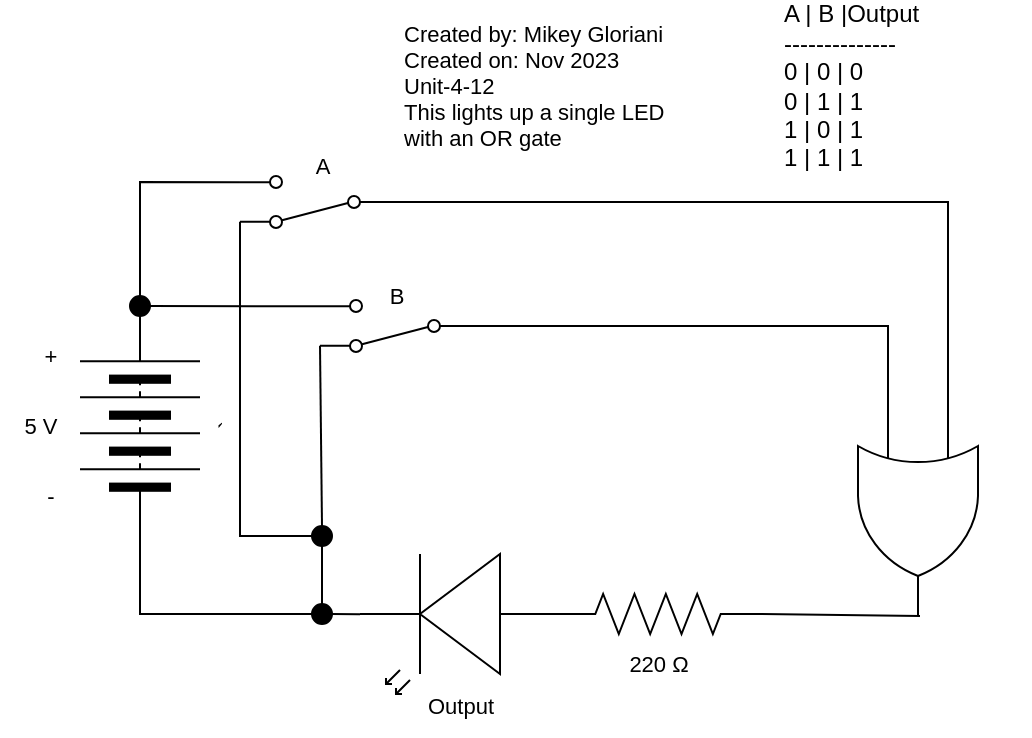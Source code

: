 <mxfile>
    <diagram id="XLf0YkoMVfi3GiiFKcuV" name="Page-1">
        <mxGraphModel dx="454" dy="257" grid="1" gridSize="10" guides="1" tooltips="1" connect="1" arrows="1" fold="1" page="1" pageScale="1" pageWidth="850" pageHeight="1100" math="0" shadow="0">
            <root>
                <mxCell id="0"/>
                <mxCell id="1" parent="0"/>
                <mxCell id="2" value="`" style="pointerEvents=1;verticalLabelPosition=bottom;shadow=0;dashed=0;align=center;html=1;verticalAlign=top;shape=mxgraph.electrical.miscellaneous.batteryStack;rotation=-90;" parent="1" vertex="1">
                    <mxGeometry x="50" y="355" width="100" height="60" as="geometry"/>
                </mxCell>
                <mxCell id="7" style="edgeStyle=none;shape=connector;rounded=0;html=1;labelBackgroundColor=default;strokeColor=default;fontFamily=Helvetica;fontSize=11;fontColor=default;endArrow=none;endFill=0;startArrow=none;exitX=0;exitY=0.5;exitDx=0;exitDy=0;entryX=0;entryY=0.5;entryDx=0;entryDy=0;" parent="1" source="46" target="2" edge="1">
                    <mxGeometry relative="1" as="geometry">
                        <mxPoint x="170" y="400" as="sourcePoint"/>
                        <mxPoint x="100" y="480" as="targetPoint"/>
                        <Array as="points">
                            <mxPoint x="100" y="479"/>
                        </Array>
                    </mxGeometry>
                </mxCell>
                <mxCell id="8" value="+" style="text;html=1;align=center;verticalAlign=middle;resizable=0;points=[];autosize=1;strokeColor=none;fillColor=none;fontSize=11;fontFamily=Helvetica;fontColor=default;" parent="1" vertex="1">
                    <mxGeometry x="40" y="335" width="30" height="30" as="geometry"/>
                </mxCell>
                <mxCell id="9" value="-" style="text;html=1;align=center;verticalAlign=middle;resizable=0;points=[];autosize=1;strokeColor=none;fillColor=none;fontSize=11;fontFamily=Helvetica;fontColor=default;" parent="1" vertex="1">
                    <mxGeometry x="40" y="405" width="30" height="30" as="geometry"/>
                </mxCell>
                <mxCell id="10" value="5 V" style="text;html=1;align=center;verticalAlign=middle;resizable=0;points=[];autosize=1;strokeColor=none;fillColor=none;fontSize=11;fontFamily=Helvetica;fontColor=default;" parent="1" vertex="1">
                    <mxGeometry x="30" y="370" width="40" height="30" as="geometry"/>
                </mxCell>
                <mxCell id="13" value="&lt;div&gt;Created by: Mikey Gloriani&lt;/div&gt;&lt;div&gt;Created on: Nov 2023&lt;/div&gt;&lt;div&gt;Unit-4-12&lt;/div&gt;&lt;div&gt;This lights up a single LED&amp;nbsp;&lt;/div&gt;&lt;div&gt;with an OR gate&lt;/div&gt;" style="text;html=1;align=left;verticalAlign=middle;resizable=0;points=[];autosize=1;strokeColor=none;fillColor=none;fontSize=11;fontFamily=Helvetica;fontColor=default;" parent="1" vertex="1">
                    <mxGeometry x="230" y="175" width="160" height="80" as="geometry"/>
                </mxCell>
                <mxCell id="50" style="edgeStyle=none;shape=connector;rounded=0;html=1;exitX=0.5;exitY=1;exitDx=0;exitDy=0;entryX=0.5;entryY=0;entryDx=0;entryDy=0;labelBackgroundColor=default;strokeColor=default;fontFamily=Helvetica;fontSize=11;fontColor=default;endArrow=none;endFill=0;startArrow=none;" parent="1" source="137" target="46" edge="1">
                    <mxGeometry relative="1" as="geometry"/>
                </mxCell>
                <mxCell id="85" style="edgeStyle=none;shape=connector;rounded=0;html=1;exitX=0;exitY=0.5;exitDx=0;exitDy=0;entryX=0;entryY=0.75;entryDx=0;entryDy=0;entryPerimeter=0;labelBackgroundColor=default;strokeColor=default;fontFamily=Helvetica;fontSize=11;fontColor=default;endArrow=none;endFill=0;" parent="1" source="14" target="142" edge="1">
                    <mxGeometry relative="1" as="geometry">
                        <mxPoint x="470" y="375.5" as="targetPoint"/>
                        <Array as="points">
                            <mxPoint x="474" y="335"/>
                        </Array>
                    </mxGeometry>
                </mxCell>
                <mxCell id="14" value="" style="shape=mxgraph.electrical.electro-mechanical.twoWaySwitch;aspect=fixed;elSwitchState=2;rotation=-180;" parent="1" vertex="1">
                    <mxGeometry x="190" y="322" width="75" height="26" as="geometry"/>
                </mxCell>
                <mxCell id="24" value="&lt;div&gt;A | B |Output&lt;/div&gt;&lt;div&gt;--------------&lt;/div&gt;&lt;div&gt;0 | 0 | 0&lt;/div&gt;&lt;div&gt;0 | 1 | 1&lt;/div&gt;&lt;div&gt;1 | 0 | 1&lt;/div&gt;&lt;div&gt;1 | 1 | 1&lt;/div&gt;" style="text;html=1;strokeColor=none;fillColor=none;align=left;verticalAlign=middle;whiteSpace=wrap;rounded=0;" parent="1" vertex="1">
                    <mxGeometry x="420" y="200" width="125" height="30" as="geometry"/>
                </mxCell>
                <mxCell id="26" value="B" style="text;html=1;align=center;verticalAlign=middle;resizable=0;points=[];autosize=1;strokeColor=none;fillColor=none;fontSize=11;fontFamily=Helvetica;fontColor=default;" parent="1" vertex="1">
                    <mxGeometry x="212.5" y="305" width="30" height="30" as="geometry"/>
                </mxCell>
                <mxCell id="80" style="edgeStyle=none;shape=connector;rounded=0;html=1;exitX=1;exitY=0.5;exitDx=0;exitDy=0;entryX=1;entryY=0.57;entryDx=0;entryDy=0;entryPerimeter=0;labelBackgroundColor=default;strokeColor=default;fontFamily=Helvetica;fontSize=11;fontColor=default;endArrow=none;endFill=0;" parent="1" source="46" target="79" edge="1">
                    <mxGeometry relative="1" as="geometry"/>
                </mxCell>
                <mxCell id="46" value="" style="ellipse;whiteSpace=wrap;html=1;aspect=fixed;strokeColor=#000000;fillColor=#000000;" parent="1" vertex="1">
                    <mxGeometry x="186" y="474" width="10" height="10" as="geometry"/>
                </mxCell>
                <mxCell id="65" value="220&amp;nbsp;Ω" style="text;html=1;align=center;verticalAlign=middle;resizable=0;points=[];autosize=1;strokeColor=none;fillColor=none;fontSize=11;fontFamily=Helvetica;fontColor=default;" parent="1" vertex="1">
                    <mxGeometry x="334" y="489" width="50" height="30" as="geometry"/>
                </mxCell>
                <mxCell id="79" value="" style="verticalLabelPosition=bottom;shadow=0;dashed=0;align=center;html=1;verticalAlign=top;shape=mxgraph.electrical.opto_electronics.led_2;pointerEvents=1;fontFamily=Helvetica;fontSize=11;fontColor=default;rotation=-180;" parent="1" vertex="1">
                    <mxGeometry x="210" y="449" width="100" height="70" as="geometry"/>
                </mxCell>
                <mxCell id="82" style="edgeStyle=none;shape=connector;rounded=0;html=1;exitX=1;exitY=0.5;exitDx=0;exitDy=0;exitPerimeter=0;labelBackgroundColor=default;strokeColor=default;fontFamily=Helvetica;fontSize=11;fontColor=default;endArrow=none;endFill=0;" parent="1" edge="1">
                    <mxGeometry relative="1" as="geometry">
                        <mxPoint x="490" y="480" as="targetPoint"/>
                        <mxPoint x="408" y="479" as="sourcePoint"/>
                    </mxGeometry>
                </mxCell>
                <mxCell id="81" value="" style="pointerEvents=1;verticalLabelPosition=bottom;shadow=0;dashed=0;align=center;html=1;verticalAlign=top;shape=mxgraph.electrical.resistors.resistor_2;rotation=0;" parent="1" vertex="1">
                    <mxGeometry x="310" y="469" width="98" height="20" as="geometry"/>
                </mxCell>
                <mxCell id="87" value="" style="edgeStyle=none;html=1;exitX=1;exitY=0.5;exitDx=0;exitDy=0;endArrow=none;endFill=0;" parent="1" source="2" target="86" edge="1">
                    <mxGeometry relative="1" as="geometry">
                        <mxPoint x="100" y="270" as="targetPoint"/>
                        <mxPoint x="100" y="300" as="sourcePoint"/>
                    </mxGeometry>
                </mxCell>
                <mxCell id="88" value="" style="edgeStyle=none;shape=connector;rounded=0;html=1;exitX=1;exitY=0.88;exitDx=0;exitDy=0;labelBackgroundColor=default;strokeColor=default;fontFamily=Helvetica;fontSize=11;fontColor=default;endArrow=none;endFill=0;entryX=1;entryY=0.5;entryDx=0;entryDy=0;" parent="1" source="14" target="86" edge="1">
                    <mxGeometry relative="1" as="geometry">
                        <mxPoint x="100" y="270" as="targetPoint"/>
                        <mxPoint x="190" y="270.12" as="sourcePoint"/>
                    </mxGeometry>
                </mxCell>
                <mxCell id="132" style="edgeStyle=none;shape=connector;rounded=0;html=1;exitX=0.5;exitY=0;exitDx=0;exitDy=0;labelBackgroundColor=default;strokeColor=default;fontFamily=Helvetica;fontSize=11;fontColor=default;endArrow=none;endFill=0;entryX=1;entryY=0.88;entryDx=0;entryDy=0;" parent="1" target="133" edge="1">
                    <mxGeometry relative="1" as="geometry">
                        <mxPoint x="100" y="280" as="targetPoint"/>
                        <mxPoint x="100" y="322" as="sourcePoint"/>
                        <Array as="points">
                            <mxPoint x="100" y="263"/>
                        </Array>
                    </mxGeometry>
                </mxCell>
                <mxCell id="86" value="" style="ellipse;whiteSpace=wrap;html=1;aspect=fixed;strokeColor=#000000;fillColor=#000000;" parent="1" vertex="1">
                    <mxGeometry x="95" y="320" width="10" height="10" as="geometry"/>
                </mxCell>
                <mxCell id="89" value="Output" style="text;html=1;align=center;verticalAlign=middle;resizable=0;points=[];autosize=1;strokeColor=none;fillColor=none;fontSize=11;fontFamily=Helvetica;fontColor=default;" parent="1" vertex="1">
                    <mxGeometry x="230" y="510" width="60" height="30" as="geometry"/>
                </mxCell>
                <mxCell id="140" style="edgeStyle=none;shape=connector;rounded=0;html=1;exitX=0;exitY=0.25;exitDx=0;exitDy=0;exitPerimeter=0;entryX=0;entryY=0.5;entryDx=0;entryDy=0;labelBackgroundColor=default;strokeColor=default;fontFamily=Helvetica;fontSize=11;fontColor=default;endArrow=none;endFill=0;" parent="1" source="142" target="133" edge="1">
                    <mxGeometry relative="1" as="geometry">
                        <Array as="points">
                            <mxPoint x="504" y="273"/>
                        </Array>
                        <mxPoint x="510" y="375.5" as="sourcePoint"/>
                    </mxGeometry>
                </mxCell>
                <mxCell id="136" style="edgeStyle=none;shape=connector;rounded=0;html=1;exitX=1;exitY=0.12;exitDx=0;exitDy=0;labelBackgroundColor=default;strokeColor=default;fontFamily=Helvetica;fontSize=11;fontColor=default;endArrow=none;endFill=0;" parent="1" source="133" edge="1">
                    <mxGeometry relative="1" as="geometry">
                        <mxPoint x="190" y="440" as="targetPoint"/>
                        <Array as="points">
                            <mxPoint x="150" y="440"/>
                        </Array>
                    </mxGeometry>
                </mxCell>
                <mxCell id="133" value="" style="shape=mxgraph.electrical.electro-mechanical.twoWaySwitch;aspect=fixed;elSwitchState=2;rotation=-180;" parent="1" vertex="1">
                    <mxGeometry x="150" y="260" width="75" height="26" as="geometry"/>
                </mxCell>
                <mxCell id="135" value="A" style="text;html=1;align=center;verticalAlign=middle;resizable=0;points=[];autosize=1;strokeColor=none;fillColor=none;fontSize=11;fontFamily=Helvetica;fontColor=default;" parent="1" vertex="1">
                    <mxGeometry x="176" y="240" width="30" height="30" as="geometry"/>
                </mxCell>
                <mxCell id="138" value="" style="edgeStyle=none;shape=connector;rounded=0;html=1;exitX=1;exitY=0.12;exitDx=0;exitDy=0;entryX=0.5;entryY=0;entryDx=0;entryDy=0;labelBackgroundColor=default;strokeColor=default;fontFamily=Helvetica;fontSize=11;fontColor=default;endArrow=none;endFill=0;" parent="1" source="14" target="137" edge="1">
                    <mxGeometry relative="1" as="geometry">
                        <mxPoint x="190" y="344.88" as="sourcePoint"/>
                        <mxPoint x="191" y="474" as="targetPoint"/>
                    </mxGeometry>
                </mxCell>
                <mxCell id="137" value="" style="ellipse;whiteSpace=wrap;html=1;aspect=fixed;strokeColor=#000000;fillColor=#000000;" parent="1" vertex="1">
                    <mxGeometry x="186" y="435" width="10" height="10" as="geometry"/>
                </mxCell>
                <mxCell id="142" value="" style="verticalLabelPosition=bottom;shadow=0;dashed=0;align=center;html=1;verticalAlign=top;shape=mxgraph.electrical.logic_gates.logic_gate;operation=or;rotation=90;" vertex="1" parent="1">
                    <mxGeometry x="439" y="400" width="100" height="60" as="geometry"/>
                </mxCell>
            </root>
        </mxGraphModel>
    </diagram>
</mxfile>